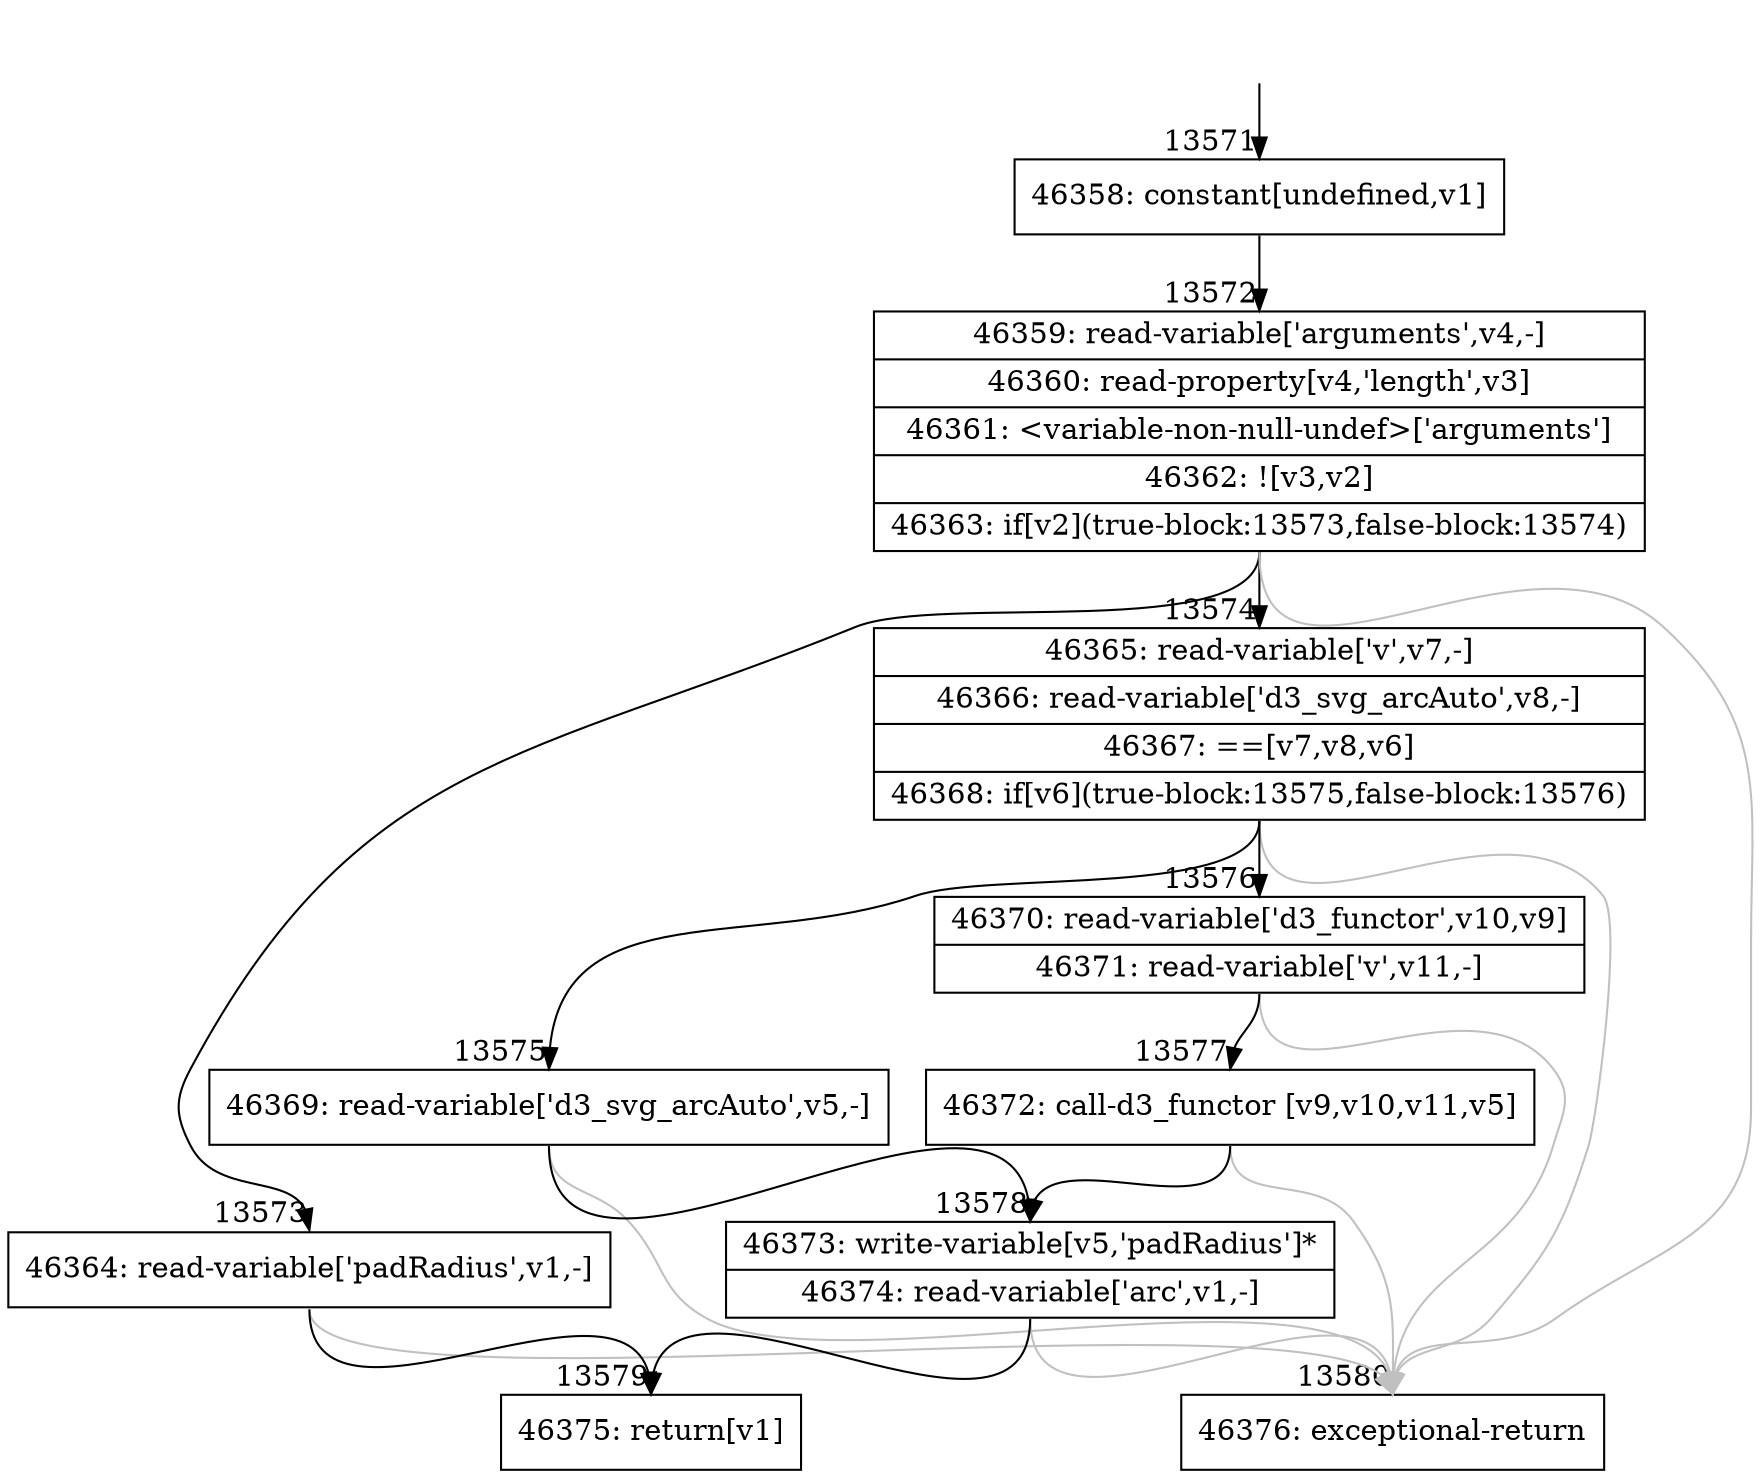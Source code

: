 digraph {
rankdir="TD"
BB_entry1256[shape=none,label=""];
BB_entry1256 -> BB13571 [tailport=s, headport=n, headlabel="    13571"]
BB13571 [shape=record label="{46358: constant[undefined,v1]}" ] 
BB13571 -> BB13572 [tailport=s, headport=n, headlabel="      13572"]
BB13572 [shape=record label="{46359: read-variable['arguments',v4,-]|46360: read-property[v4,'length',v3]|46361: \<variable-non-null-undef\>['arguments']|46362: ![v3,v2]|46363: if[v2](true-block:13573,false-block:13574)}" ] 
BB13572 -> BB13573 [tailport=s, headport=n, headlabel="      13573"]
BB13572 -> BB13574 [tailport=s, headport=n, headlabel="      13574"]
BB13572 -> BB13580 [tailport=s, headport=n, color=gray, headlabel="      13580"]
BB13573 [shape=record label="{46364: read-variable['padRadius',v1,-]}" ] 
BB13573 -> BB13579 [tailport=s, headport=n, headlabel="      13579"]
BB13573 -> BB13580 [tailport=s, headport=n, color=gray]
BB13574 [shape=record label="{46365: read-variable['v',v7,-]|46366: read-variable['d3_svg_arcAuto',v8,-]|46367: ==[v7,v8,v6]|46368: if[v6](true-block:13575,false-block:13576)}" ] 
BB13574 -> BB13575 [tailport=s, headport=n, headlabel="      13575"]
BB13574 -> BB13576 [tailport=s, headport=n, headlabel="      13576"]
BB13574 -> BB13580 [tailport=s, headport=n, color=gray]
BB13575 [shape=record label="{46369: read-variable['d3_svg_arcAuto',v5,-]}" ] 
BB13575 -> BB13578 [tailport=s, headport=n, headlabel="      13578"]
BB13575 -> BB13580 [tailport=s, headport=n, color=gray]
BB13576 [shape=record label="{46370: read-variable['d3_functor',v10,v9]|46371: read-variable['v',v11,-]}" ] 
BB13576 -> BB13577 [tailport=s, headport=n, headlabel="      13577"]
BB13576 -> BB13580 [tailport=s, headport=n, color=gray]
BB13577 [shape=record label="{46372: call-d3_functor [v9,v10,v11,v5]}" ] 
BB13577 -> BB13578 [tailport=s, headport=n]
BB13577 -> BB13580 [tailport=s, headport=n, color=gray]
BB13578 [shape=record label="{46373: write-variable[v5,'padRadius']*|46374: read-variable['arc',v1,-]}" ] 
BB13578 -> BB13579 [tailport=s, headport=n]
BB13578 -> BB13580 [tailport=s, headport=n, color=gray]
BB13579 [shape=record label="{46375: return[v1]}" ] 
BB13580 [shape=record label="{46376: exceptional-return}" ] 
//#$~ 8038
}
